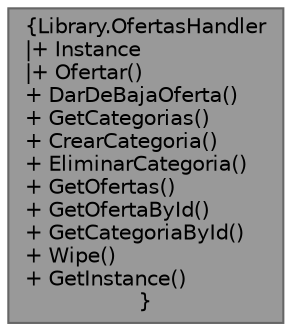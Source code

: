 digraph "Library.OfertasHandler"
{
 // INTERACTIVE_SVG=YES
 // LATEX_PDF_SIZE
  bgcolor="transparent";
  edge [fontname=Helvetica,fontsize=10,labelfontname=Helvetica,labelfontsize=10];
  node [fontname=Helvetica,fontsize=10,shape=box,height=0.2,width=0.4];
  Node1 [label="{Library.OfertasHandler\n|+ Instance\l|+ Ofertar()\l+ DarDeBajaOferta()\l+ GetCategorias()\l+ CrearCategoria()\l+ EliminarCategoria()\l+ GetOfertas()\l+ GetOfertaById()\l+ GetCategoriaById()\l+ Wipe()\l+ GetInstance()\l}",height=0.2,width=0.4,color="gray40", fillcolor="grey60", style="filled", fontcolor="black",tooltip="Clase para manejar el catálogo de ofertas"];
}
